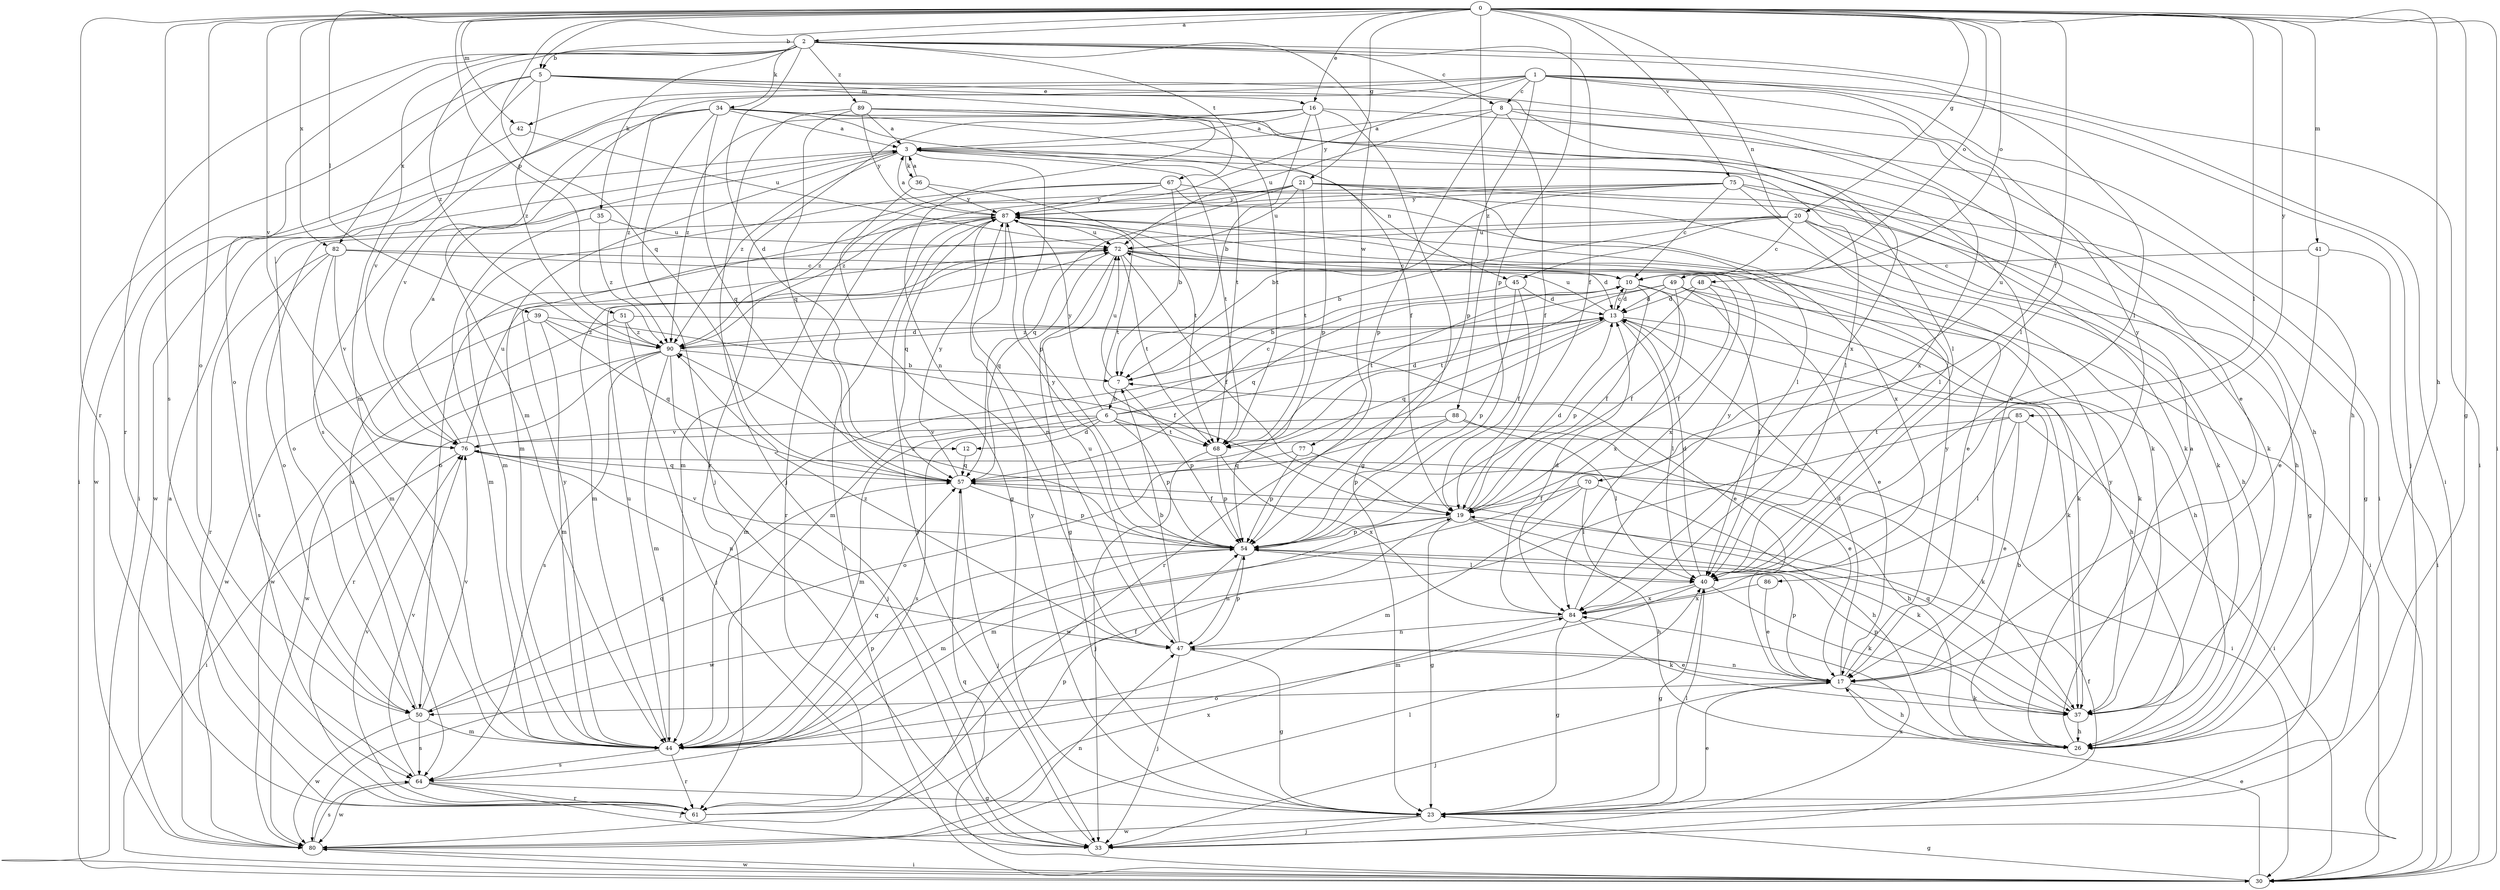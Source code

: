 strict digraph  {
0;
1;
2;
3;
5;
6;
7;
8;
10;
12;
13;
16;
17;
19;
20;
21;
23;
26;
30;
33;
34;
35;
36;
37;
39;
40;
41;
42;
44;
45;
47;
48;
49;
50;
51;
54;
57;
61;
64;
67;
68;
70;
72;
75;
76;
77;
80;
82;
84;
85;
86;
87;
88;
89;
90;
0 -> 2  [label=a];
0 -> 5  [label=b];
0 -> 16  [label=e];
0 -> 19  [label=f];
0 -> 20  [label=g];
0 -> 21  [label=g];
0 -> 23  [label=g];
0 -> 26  [label=h];
0 -> 30  [label=i];
0 -> 39  [label=l];
0 -> 40  [label=l];
0 -> 41  [label=m];
0 -> 42  [label=m];
0 -> 45  [label=n];
0 -> 48  [label=o];
0 -> 49  [label=o];
0 -> 50  [label=o];
0 -> 51  [label=p];
0 -> 54  [label=p];
0 -> 57  [label=q];
0 -> 61  [label=r];
0 -> 64  [label=s];
0 -> 75  [label=v];
0 -> 76  [label=v];
0 -> 82  [label=x];
0 -> 85  [label=y];
0 -> 88  [label=z];
1 -> 8  [label=c];
1 -> 26  [label=h];
1 -> 30  [label=i];
1 -> 33  [label=j];
1 -> 42  [label=m];
1 -> 44  [label=m];
1 -> 54  [label=p];
1 -> 64  [label=s];
1 -> 70  [label=u];
1 -> 86  [label=y];
1 -> 87  [label=y];
2 -> 5  [label=b];
2 -> 8  [label=c];
2 -> 12  [label=d];
2 -> 19  [label=f];
2 -> 30  [label=i];
2 -> 34  [label=k];
2 -> 35  [label=k];
2 -> 40  [label=l];
2 -> 44  [label=m];
2 -> 50  [label=o];
2 -> 61  [label=r];
2 -> 67  [label=t];
2 -> 77  [label=w];
2 -> 89  [label=z];
2 -> 90  [label=z];
3 -> 36  [label=k];
3 -> 40  [label=l];
3 -> 44  [label=m];
3 -> 45  [label=n];
3 -> 54  [label=p];
3 -> 68  [label=t];
3 -> 80  [label=w];
3 -> 90  [label=z];
5 -> 16  [label=e];
5 -> 30  [label=i];
5 -> 40  [label=l];
5 -> 47  [label=n];
5 -> 76  [label=v];
5 -> 82  [label=x];
5 -> 84  [label=x];
5 -> 90  [label=z];
6 -> 10  [label=c];
6 -> 12  [label=d];
6 -> 13  [label=d];
6 -> 30  [label=i];
6 -> 44  [label=m];
6 -> 54  [label=p];
6 -> 64  [label=s];
6 -> 68  [label=t];
6 -> 76  [label=v];
6 -> 87  [label=y];
7 -> 6  [label=b];
7 -> 54  [label=p];
7 -> 72  [label=u];
8 -> 3  [label=a];
8 -> 17  [label=e];
8 -> 19  [label=f];
8 -> 54  [label=p];
8 -> 72  [label=u];
8 -> 84  [label=x];
10 -> 13  [label=d];
10 -> 17  [label=e];
10 -> 19  [label=f];
10 -> 57  [label=q];
10 -> 68  [label=t];
10 -> 84  [label=x];
12 -> 57  [label=q];
13 -> 10  [label=c];
13 -> 26  [label=h];
13 -> 37  [label=k];
13 -> 40  [label=l];
13 -> 44  [label=m];
13 -> 57  [label=q];
13 -> 61  [label=r];
13 -> 72  [label=u];
13 -> 90  [label=z];
16 -> 3  [label=a];
16 -> 7  [label=b];
16 -> 23  [label=g];
16 -> 30  [label=i];
16 -> 54  [label=p];
16 -> 61  [label=r];
16 -> 90  [label=z];
17 -> 13  [label=d];
17 -> 26  [label=h];
17 -> 33  [label=j];
17 -> 37  [label=k];
17 -> 47  [label=n];
17 -> 50  [label=o];
17 -> 54  [label=p];
17 -> 87  [label=y];
19 -> 13  [label=d];
19 -> 23  [label=g];
19 -> 26  [label=h];
19 -> 37  [label=k];
19 -> 44  [label=m];
19 -> 54  [label=p];
20 -> 7  [label=b];
20 -> 10  [label=c];
20 -> 23  [label=g];
20 -> 26  [label=h];
20 -> 37  [label=k];
20 -> 50  [label=o];
20 -> 72  [label=u];
21 -> 26  [label=h];
21 -> 37  [label=k];
21 -> 44  [label=m];
21 -> 57  [label=q];
21 -> 68  [label=t];
21 -> 72  [label=u];
21 -> 84  [label=x];
21 -> 87  [label=y];
23 -> 17  [label=e];
23 -> 33  [label=j];
23 -> 40  [label=l];
23 -> 80  [label=w];
23 -> 87  [label=y];
26 -> 3  [label=a];
26 -> 7  [label=b];
26 -> 87  [label=y];
30 -> 17  [label=e];
30 -> 23  [label=g];
30 -> 57  [label=q];
30 -> 80  [label=w];
33 -> 19  [label=f];
33 -> 84  [label=x];
33 -> 87  [label=y];
34 -> 3  [label=a];
34 -> 19  [label=f];
34 -> 26  [label=h];
34 -> 30  [label=i];
34 -> 33  [label=j];
34 -> 57  [label=q];
34 -> 68  [label=t];
34 -> 76  [label=v];
34 -> 90  [label=z];
35 -> 44  [label=m];
35 -> 72  [label=u];
35 -> 90  [label=z];
36 -> 3  [label=a];
36 -> 23  [label=g];
36 -> 68  [label=t];
36 -> 87  [label=y];
37 -> 26  [label=h];
37 -> 54  [label=p];
37 -> 57  [label=q];
39 -> 19  [label=f];
39 -> 44  [label=m];
39 -> 57  [label=q];
39 -> 80  [label=w];
39 -> 90  [label=z];
40 -> 13  [label=d];
40 -> 23  [label=g];
40 -> 37  [label=k];
40 -> 44  [label=m];
40 -> 84  [label=x];
41 -> 10  [label=c];
41 -> 17  [label=e];
41 -> 30  [label=i];
42 -> 72  [label=u];
42 -> 80  [label=w];
44 -> 19  [label=f];
44 -> 54  [label=p];
44 -> 57  [label=q];
44 -> 61  [label=r];
44 -> 64  [label=s];
44 -> 72  [label=u];
44 -> 87  [label=y];
45 -> 7  [label=b];
45 -> 13  [label=d];
45 -> 19  [label=f];
45 -> 54  [label=p];
47 -> 7  [label=b];
47 -> 17  [label=e];
47 -> 23  [label=g];
47 -> 33  [label=j];
47 -> 54  [label=p];
47 -> 72  [label=u];
47 -> 90  [label=z];
48 -> 13  [label=d];
48 -> 19  [label=f];
48 -> 37  [label=k];
48 -> 54  [label=p];
49 -> 13  [label=d];
49 -> 19  [label=f];
49 -> 26  [label=h];
49 -> 37  [label=k];
49 -> 40  [label=l];
49 -> 44  [label=m];
49 -> 68  [label=t];
50 -> 44  [label=m];
50 -> 57  [label=q];
50 -> 64  [label=s];
50 -> 72  [label=u];
50 -> 76  [label=v];
50 -> 80  [label=w];
51 -> 17  [label=e];
51 -> 33  [label=j];
51 -> 80  [label=w];
51 -> 90  [label=z];
54 -> 40  [label=l];
54 -> 44  [label=m];
54 -> 47  [label=n];
54 -> 76  [label=v];
54 -> 87  [label=y];
54 -> 90  [label=z];
57 -> 19  [label=f];
57 -> 33  [label=j];
57 -> 54  [label=p];
57 -> 87  [label=y];
61 -> 54  [label=p];
61 -> 76  [label=v];
61 -> 84  [label=x];
64 -> 23  [label=g];
64 -> 33  [label=j];
64 -> 61  [label=r];
64 -> 76  [label=v];
64 -> 80  [label=w];
67 -> 7  [label=b];
67 -> 37  [label=k];
67 -> 40  [label=l];
67 -> 44  [label=m];
67 -> 87  [label=y];
67 -> 90  [label=z];
68 -> 33  [label=j];
68 -> 54  [label=p];
68 -> 84  [label=x];
70 -> 19  [label=f];
70 -> 26  [label=h];
70 -> 40  [label=l];
70 -> 44  [label=m];
70 -> 80  [label=w];
72 -> 10  [label=c];
72 -> 13  [label=d];
72 -> 19  [label=f];
72 -> 23  [label=g];
72 -> 30  [label=i];
72 -> 44  [label=m];
72 -> 57  [label=q];
72 -> 68  [label=t];
75 -> 7  [label=b];
75 -> 10  [label=c];
75 -> 23  [label=g];
75 -> 37  [label=k];
75 -> 40  [label=l];
75 -> 50  [label=o];
75 -> 87  [label=y];
75 -> 90  [label=z];
76 -> 3  [label=a];
76 -> 30  [label=i];
76 -> 37  [label=k];
76 -> 47  [label=n];
76 -> 57  [label=q];
76 -> 72  [label=u];
77 -> 26  [label=h];
77 -> 54  [label=p];
77 -> 57  [label=q];
80 -> 3  [label=a];
80 -> 30  [label=i];
80 -> 40  [label=l];
80 -> 47  [label=n];
80 -> 64  [label=s];
82 -> 10  [label=c];
82 -> 44  [label=m];
82 -> 61  [label=r];
82 -> 64  [label=s];
82 -> 76  [label=v];
82 -> 84  [label=x];
84 -> 13  [label=d];
84 -> 23  [label=g];
84 -> 37  [label=k];
84 -> 47  [label=n];
84 -> 87  [label=y];
85 -> 17  [label=e];
85 -> 30  [label=i];
85 -> 40  [label=l];
85 -> 68  [label=t];
85 -> 80  [label=w];
86 -> 17  [label=e];
86 -> 84  [label=x];
87 -> 3  [label=a];
87 -> 17  [label=e];
87 -> 30  [label=i];
87 -> 47  [label=n];
87 -> 50  [label=o];
87 -> 57  [label=q];
87 -> 61  [label=r];
87 -> 68  [label=t];
87 -> 72  [label=u];
88 -> 17  [label=e];
88 -> 40  [label=l];
88 -> 50  [label=o];
88 -> 54  [label=p];
88 -> 76  [label=v];
89 -> 3  [label=a];
89 -> 17  [label=e];
89 -> 33  [label=j];
89 -> 40  [label=l];
89 -> 57  [label=q];
89 -> 68  [label=t];
89 -> 87  [label=y];
90 -> 7  [label=b];
90 -> 13  [label=d];
90 -> 33  [label=j];
90 -> 44  [label=m];
90 -> 61  [label=r];
90 -> 64  [label=s];
90 -> 80  [label=w];
}
